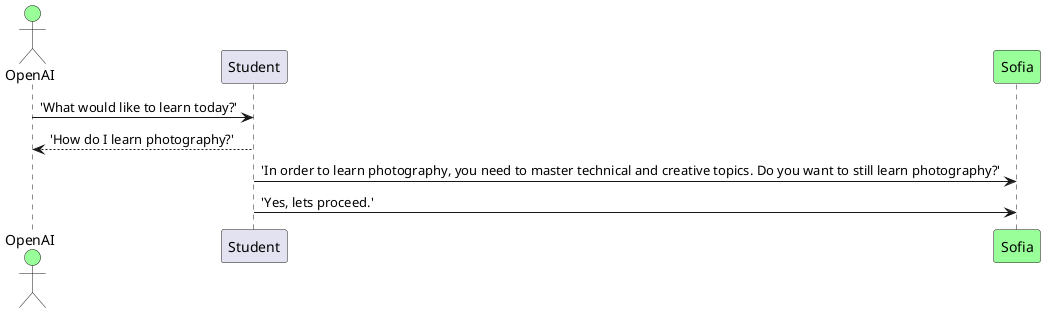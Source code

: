 Sequence Diagram
@startuml
actor OpenAI #99FF99
' The only difference between actor
'and participant is the drawing
participant Student
participant "Sofia" as Personal_Tutor_Agent #99FF99
/' You can also declare:
   participant L as "I have a really\nlong name"  #99FF99
  '/

OpenAI->Student: 'What would like to learn today?'
OpenAI<--Student: 'How do I learn photography?'
Student->Personal_Tutor_Agent: 'In order to learn photography, you need to master technical and creative topics. Do you want to still learn photography?'
Student->Personal_Tutor_Agent: 'Yes, lets proceed.'
@enduml
